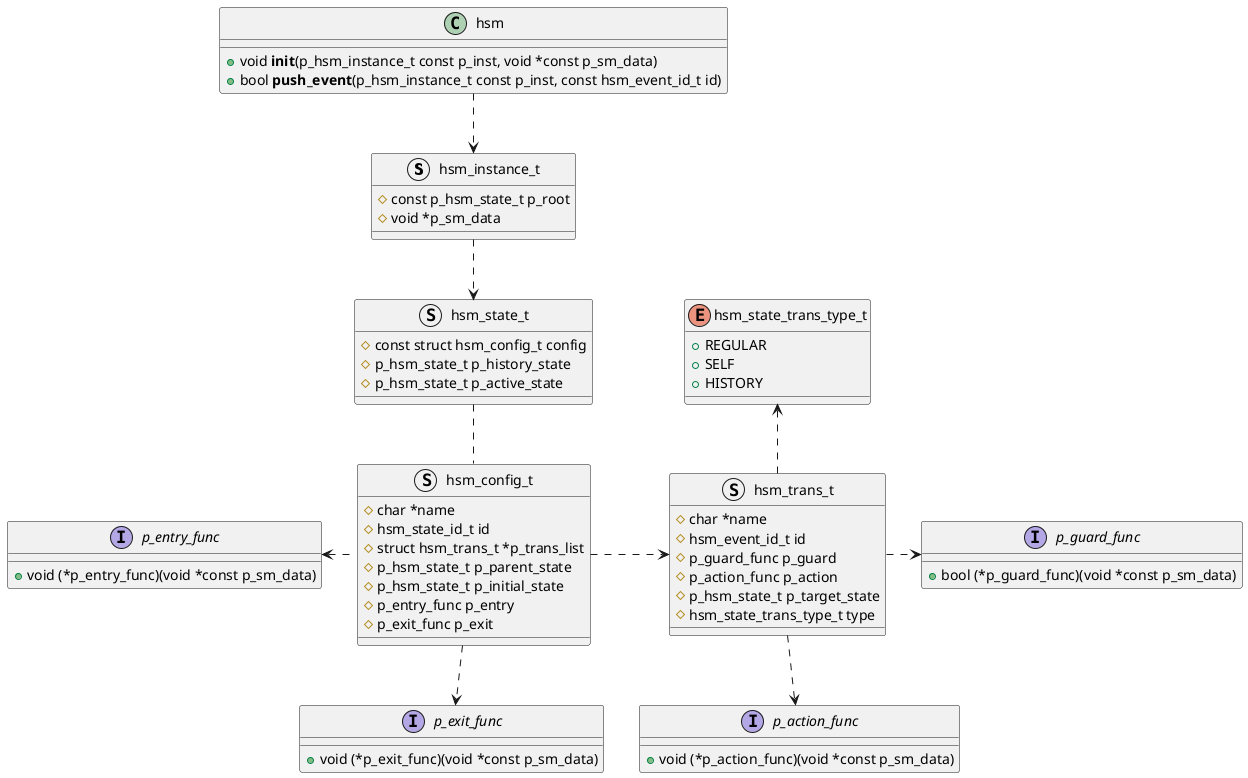 @startuml

struct hsm_instance_t
{
    #const p_hsm_state_t p_root
    #void *p_sm_data
}

class hsm {
    +void <b>init</b>(p_hsm_instance_t const p_inst, void *const p_sm_data)
    +bool <b>push_event</b>(p_hsm_instance_t const p_inst, const hsm_event_id_t id)
}

struct hsm_state_t
{
    #const struct hsm_config_t config
    #p_hsm_state_t p_history_state
    #p_hsm_state_t p_active_state
}

struct hsm_config_t
{
    #char *name
    #hsm_state_id_t id
    #struct hsm_trans_t *p_trans_list
    #p_hsm_state_t p_parent_state
    #p_hsm_state_t p_initial_state
    #p_entry_func p_entry
    #p_exit_func p_exit
}

struct hsm_trans_t
{
    #char *name
    #hsm_event_id_t id
    #p_guard_func p_guard
    #p_action_func p_action
    #p_hsm_state_t p_target_state
    #hsm_state_trans_type_t type
}

interface p_guard_func
{
    +bool (*p_guard_func)(void *const p_sm_data)
}

interface p_action_func
{
    +void (*p_action_func)(void *const p_sm_data)
}

interface p_entry_func
{
    +void (*p_entry_func)(void *const p_sm_data)
}

interface p_exit_func
{
    +void (*p_exit_func)(void *const p_sm_data)
}

enum hsm_state_trans_type_t
{
    +REGULAR
    +SELF
    +HISTORY
}


hsm ..> hsm_instance_t
hsm_instance_t ..> hsm_state_t
hsm_state_t .. hsm_config_t
hsm_config_t .r.> hsm_trans_t
hsm_config_t .l.> p_entry_func
hsm_config_t .d.> p_exit_func
hsm_trans_t .r.> p_guard_func
hsm_trans_t .d.> p_action_func
hsm_trans_t .u.> hsm_state_trans_type_t

@enduml